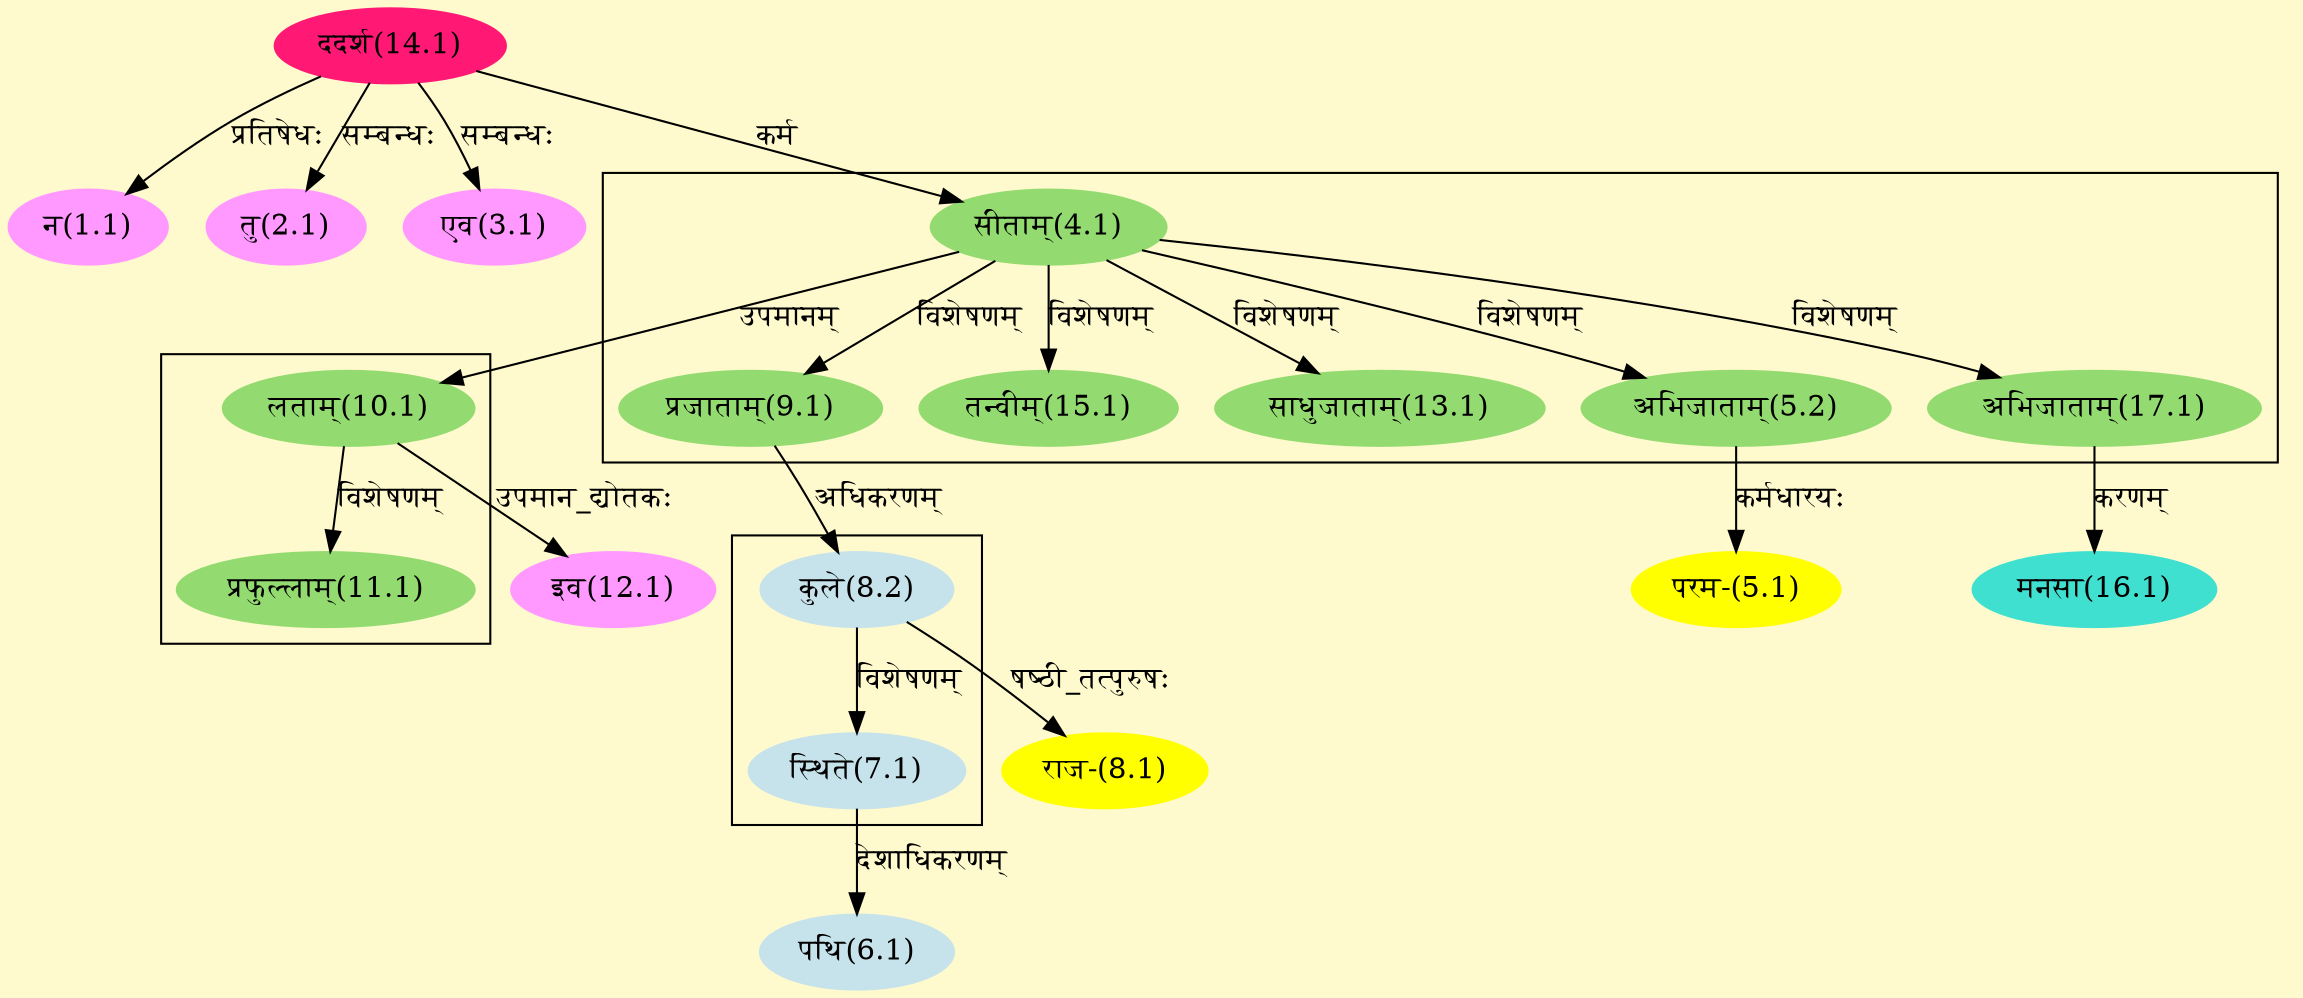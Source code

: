 digraph G{
rankdir=BT;
 compound=true;
 bgcolor="lemonchiffon1";

subgraph cluster_1{
Node5_2 [style=filled, color="#93DB70" label = "अभिजाताम्(5.2)"]
Node4_1 [style=filled, color="#93DB70" label = "सीताम्(4.1)"]
Node9_1 [style=filled, color="#93DB70" label = "प्रजाताम्(9.1)"]
Node13_1 [style=filled, color="#93DB70" label = "साधुजाताम्(13.1)"]
Node15_1 [style=filled, color="#93DB70" label = "तन्वीम्(15.1)"]
Node17_1 [style=filled, color="#93DB70" label = "अभिजाताम्(17.1)"]

}

subgraph cluster_2{
Node7_1 [style=filled, color="#C6E2EB" label = "स्थिते(7.1)"]
Node8_2 [style=filled, color="#C6E2EB" label = "कुले(8.2)"]

}

subgraph cluster_3{
Node11_1 [style=filled, color="#93DB70" label = "प्रफुल्लाम्(11.1)"]
Node10_1 [style=filled, color="#93DB70" label = "लताम्(10.1)"]

}
Node1_1 [style=filled, color="#FF99FF" label = "न(1.1)"]
Node14_1 [style=filled, color="#FF1975" label = "ददर्श(14.1)"]
Node2_1 [style=filled, color="#FF99FF" label = "तु(2.1)"]
Node3_1 [style=filled, color="#FF99FF" label = "एव(3.1)"]
Node4_1 [style=filled, color="#93DB70" label = "सीताम्(4.1)"]
Node5_1 [style=filled, color="#FFFF00" label = "परम-(5.1)"]
Node5_2 [style=filled, color="#93DB70" label = "अभिजाताम्(5.2)"]
Node6_1 [style=filled, color="#C6E2EB" label = "पथि(6.1)"]
Node7_1 [style=filled, color="#C6E2EB" label = "स्थिते(7.1)"]
Node8_1 [style=filled, color="#FFFF00" label = "राज-(8.1)"]
Node8_2 [style=filled, color="#C6E2EB" label = "कुले(8.2)"]
Node9_1 [style=filled, color="#93DB70" label = "प्रजाताम्(9.1)"]
Node10_1 [style=filled, color="#93DB70" label = "लताम्(10.1)"]
Node12_1 [style=filled, color="#FF99FF" label = "इव(12.1)"]
Node [style=filled, color="" label = "()"]
Node16_1 [style=filled, color="#40E0D0" label = "मनसा(16.1)"]
Node17_1 [style=filled, color="#93DB70" label = "अभिजाताम्(17.1)"]
/* Start of Relations section */

Node1_1 -> Node14_1 [  label="प्रतिषेधः"  dir="back" ]
Node2_1 -> Node14_1 [  label="सम्बन्धः"  dir="back" ]
Node3_1 -> Node14_1 [  label="सम्बन्धः"  dir="back" ]
Node4_1 -> Node14_1 [  label="कर्म"  dir="back" ]
Node5_1 -> Node5_2 [  label="कर्मधारयः"  dir="back" ]
Node5_2 -> Node4_1 [  label="विशेषणम्"  dir="back" ]
Node6_1 -> Node7_1 [  label="देशाधिकरणम्"  dir="back" ]
Node7_1 -> Node8_2 [  label="विशेषणम्"  dir="back" ]
Node8_1 -> Node8_2 [  label="षष्ठी_तत्पुरुषः"  dir="back" ]
Node8_2 -> Node9_1 [  label="अधिकरणम्"  dir="back" ]
Node9_1 -> Node4_1 [  label="विशेषणम्"  dir="back" ]
Node10_1 -> Node4_1 [  label="उपमानम्"  dir="back" ]
Node11_1 -> Node10_1 [  label="विशेषणम्"  dir="back" ]
Node12_1 -> Node10_1 [  label="उपमान_द्योतकः"  dir="back" ]
Node13_1 -> Node4_1 [  label="विशेषणम्"  dir="back" ]
Node15_1 -> Node4_1 [  label="विशेषणम्"  dir="back" ]
Node16_1 -> Node17_1 [  label="करणम्"  dir="back" ]
Node17_1 -> Node4_1 [  label="विशेषणम्"  dir="back" ]
}
